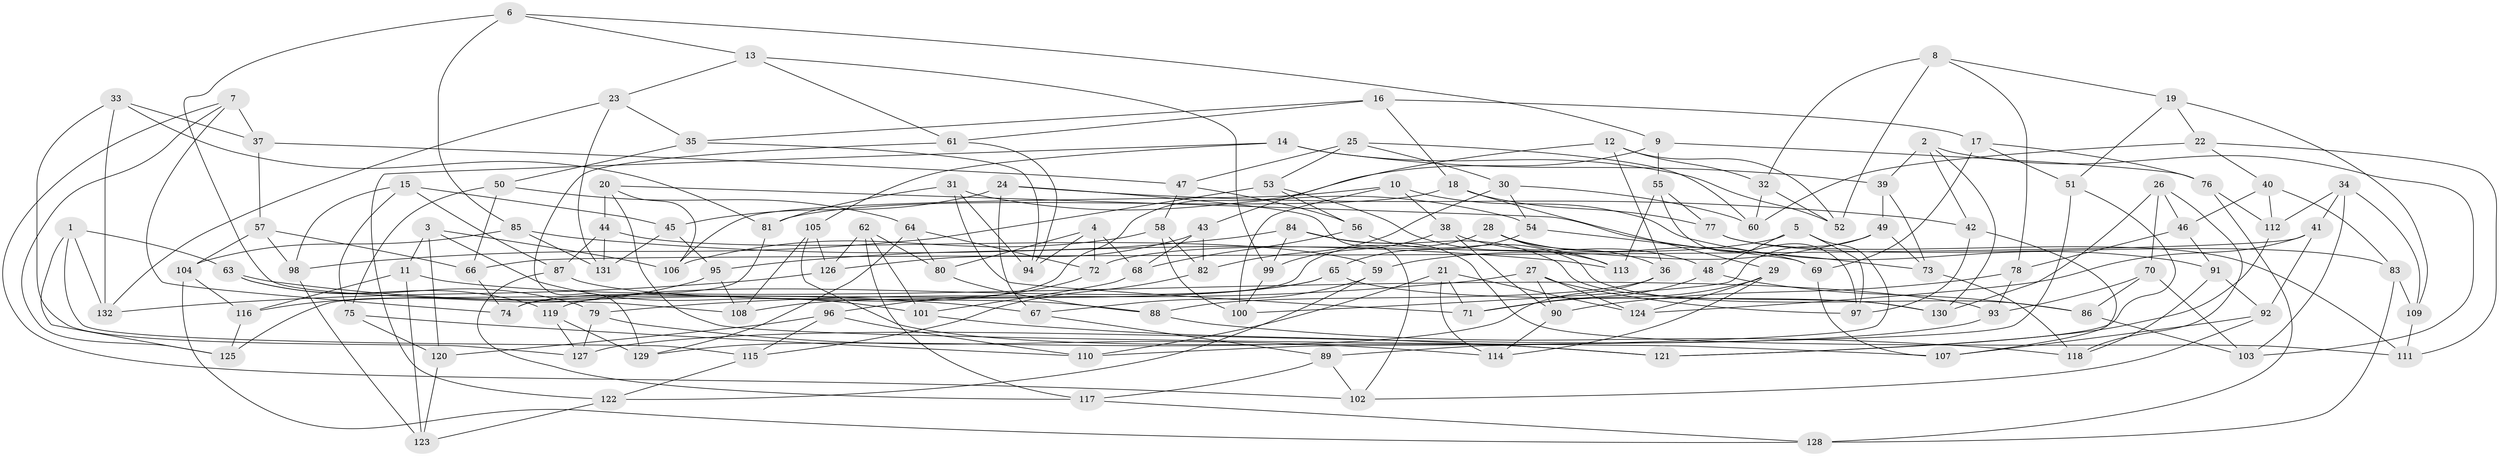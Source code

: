 // Generated by graph-tools (version 1.1) at 2025/03/03/09/25 03:03:10]
// undirected, 132 vertices, 264 edges
graph export_dot {
graph [start="1"]
  node [color=gray90,style=filled];
  1;
  2;
  3;
  4;
  5;
  6;
  7;
  8;
  9;
  10;
  11;
  12;
  13;
  14;
  15;
  16;
  17;
  18;
  19;
  20;
  21;
  22;
  23;
  24;
  25;
  26;
  27;
  28;
  29;
  30;
  31;
  32;
  33;
  34;
  35;
  36;
  37;
  38;
  39;
  40;
  41;
  42;
  43;
  44;
  45;
  46;
  47;
  48;
  49;
  50;
  51;
  52;
  53;
  54;
  55;
  56;
  57;
  58;
  59;
  60;
  61;
  62;
  63;
  64;
  65;
  66;
  67;
  68;
  69;
  70;
  71;
  72;
  73;
  74;
  75;
  76;
  77;
  78;
  79;
  80;
  81;
  82;
  83;
  84;
  85;
  86;
  87;
  88;
  89;
  90;
  91;
  92;
  93;
  94;
  95;
  96;
  97;
  98;
  99;
  100;
  101;
  102;
  103;
  104;
  105;
  106;
  107;
  108;
  109;
  110;
  111;
  112;
  113;
  114;
  115;
  116;
  117;
  118;
  119;
  120;
  121;
  122;
  123;
  124;
  125;
  126;
  127;
  128;
  129;
  130;
  131;
  132;
  1 -- 125;
  1 -- 115;
  1 -- 63;
  1 -- 132;
  2 -- 103;
  2 -- 130;
  2 -- 39;
  2 -- 42;
  3 -- 106;
  3 -- 101;
  3 -- 120;
  3 -- 11;
  4 -- 68;
  4 -- 72;
  4 -- 94;
  4 -- 80;
  5 -- 89;
  5 -- 72;
  5 -- 48;
  5 -- 97;
  6 -- 108;
  6 -- 13;
  6 -- 9;
  6 -- 85;
  7 -- 37;
  7 -- 125;
  7 -- 74;
  7 -- 102;
  8 -- 78;
  8 -- 32;
  8 -- 19;
  8 -- 52;
  9 -- 76;
  9 -- 55;
  9 -- 74;
  10 -- 38;
  10 -- 106;
  10 -- 100;
  10 -- 91;
  11 -- 123;
  11 -- 93;
  11 -- 116;
  12 -- 32;
  12 -- 36;
  12 -- 43;
  12 -- 52;
  13 -- 23;
  13 -- 61;
  13 -- 99;
  14 -- 52;
  14 -- 122;
  14 -- 105;
  14 -- 39;
  15 -- 75;
  15 -- 45;
  15 -- 87;
  15 -- 98;
  16 -- 35;
  16 -- 18;
  16 -- 17;
  16 -- 61;
  17 -- 76;
  17 -- 69;
  17 -- 51;
  18 -- 77;
  18 -- 29;
  18 -- 81;
  19 -- 22;
  19 -- 109;
  19 -- 51;
  20 -- 44;
  20 -- 106;
  20 -- 107;
  20 -- 73;
  21 -- 110;
  21 -- 114;
  21 -- 71;
  21 -- 124;
  22 -- 111;
  22 -- 40;
  22 -- 60;
  23 -- 35;
  23 -- 131;
  23 -- 132;
  24 -- 102;
  24 -- 67;
  24 -- 42;
  24 -- 45;
  25 -- 47;
  25 -- 60;
  25 -- 53;
  25 -- 30;
  26 -- 118;
  26 -- 70;
  26 -- 46;
  26 -- 130;
  27 -- 124;
  27 -- 79;
  27 -- 90;
  27 -- 97;
  28 -- 74;
  28 -- 69;
  28 -- 36;
  28 -- 113;
  29 -- 124;
  29 -- 114;
  29 -- 71;
  30 -- 54;
  30 -- 82;
  30 -- 60;
  31 -- 54;
  31 -- 81;
  31 -- 71;
  31 -- 94;
  32 -- 52;
  32 -- 60;
  33 -- 132;
  33 -- 127;
  33 -- 81;
  33 -- 37;
  34 -- 109;
  34 -- 41;
  34 -- 112;
  34 -- 103;
  35 -- 50;
  35 -- 94;
  36 -- 88;
  36 -- 129;
  37 -- 47;
  37 -- 57;
  38 -- 90;
  38 -- 48;
  38 -- 99;
  39 -- 73;
  39 -- 49;
  40 -- 112;
  40 -- 83;
  40 -- 46;
  41 -- 92;
  41 -- 124;
  41 -- 66;
  42 -- 107;
  42 -- 97;
  43 -- 82;
  43 -- 68;
  43 -- 126;
  44 -- 87;
  44 -- 59;
  44 -- 131;
  45 -- 131;
  45 -- 95;
  46 -- 91;
  46 -- 78;
  47 -- 58;
  47 -- 56;
  48 -- 86;
  48 -- 71;
  49 -- 100;
  49 -- 59;
  49 -- 73;
  50 -- 66;
  50 -- 75;
  50 -- 64;
  51 -- 110;
  51 -- 121;
  53 -- 113;
  53 -- 56;
  53 -- 98;
  54 -- 69;
  54 -- 65;
  55 -- 113;
  55 -- 97;
  55 -- 77;
  56 -- 68;
  56 -- 86;
  57 -- 98;
  57 -- 104;
  57 -- 66;
  58 -- 100;
  58 -- 82;
  58 -- 106;
  59 -- 67;
  59 -- 122;
  61 -- 94;
  61 -- 129;
  62 -- 126;
  62 -- 80;
  62 -- 101;
  62 -- 117;
  63 -- 79;
  63 -- 67;
  63 -- 119;
  64 -- 129;
  64 -- 80;
  64 -- 72;
  65 -- 108;
  65 -- 130;
  65 -- 119;
  66 -- 74;
  67 -- 89;
  68 -- 101;
  69 -- 107;
  70 -- 93;
  70 -- 86;
  70 -- 103;
  72 -- 96;
  73 -- 118;
  75 -- 120;
  75 -- 110;
  76 -- 112;
  76 -- 128;
  77 -- 83;
  77 -- 111;
  78 -- 93;
  78 -- 90;
  79 -- 114;
  79 -- 127;
  80 -- 88;
  81 -- 125;
  82 -- 115;
  83 -- 128;
  83 -- 109;
  84 -- 95;
  84 -- 99;
  84 -- 111;
  84 -- 130;
  85 -- 113;
  85 -- 104;
  85 -- 131;
  86 -- 103;
  87 -- 88;
  87 -- 117;
  88 -- 118;
  89 -- 117;
  89 -- 102;
  90 -- 114;
  91 -- 92;
  91 -- 118;
  92 -- 102;
  92 -- 107;
  93 -- 127;
  95 -- 116;
  95 -- 108;
  96 -- 120;
  96 -- 115;
  96 -- 110;
  98 -- 123;
  99 -- 100;
  101 -- 121;
  104 -- 128;
  104 -- 116;
  105 -- 108;
  105 -- 121;
  105 -- 126;
  109 -- 111;
  112 -- 121;
  115 -- 122;
  116 -- 125;
  117 -- 128;
  119 -- 127;
  119 -- 129;
  120 -- 123;
  122 -- 123;
  126 -- 132;
}

